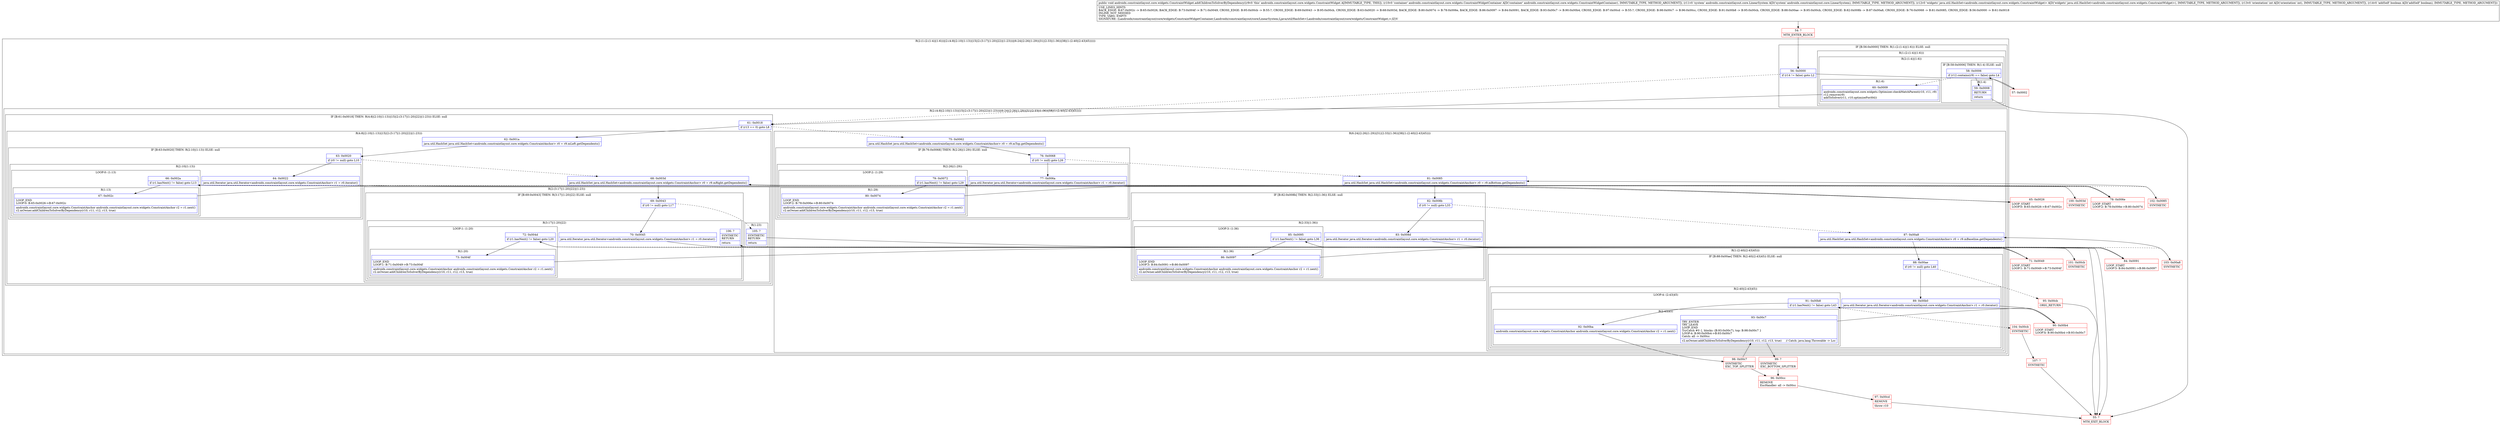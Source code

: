 digraph "CFG forandroidx.constraintlayout.core.widgets.ConstraintWidget.addChildrenToSolverByDependency(Landroidx\/constraintlayout\/core\/widgets\/ConstraintWidgetContainer;Landroidx\/constraintlayout\/core\/LinearSystem;Ljava\/util\/HashSet;IZ)V" {
subgraph cluster_Region_274089048 {
label = "R(2:(1:(2:(1:4)|(1:6)))|(2:(4:8|(2:10|(1:13))|15|(2:(3:17|(1:20)|22)|(1:23)))|(6:24|(2:26|(1:29))|31|(2:33|(1:36))|38|(1:(2:40|(2:43|45))))))";
node [shape=record,color=blue];
subgraph cluster_IfRegion_908314181 {
label = "IF [B:56:0x0000] THEN: R(1:(2:(1:4)|(1:6))) ELSE: null";
node [shape=record,color=blue];
Node_56 [shape=record,label="{56\:\ 0x0000|if (r14 != false) goto L2\l}"];
subgraph cluster_Region_2035257417 {
label = "R(1:(2:(1:4)|(1:6)))";
node [shape=record,color=blue];
subgraph cluster_Region_453116185 {
label = "R(2:(1:4)|(1:6))";
node [shape=record,color=blue];
subgraph cluster_IfRegion_970252965 {
label = "IF [B:58:0x0006] THEN: R(1:4) ELSE: null";
node [shape=record,color=blue];
Node_58 [shape=record,label="{58\:\ 0x0006|if (r12.contains(r9) == false) goto L4\l}"];
subgraph cluster_Region_292362804 {
label = "R(1:4)";
node [shape=record,color=blue];
Node_59 [shape=record,label="{59\:\ 0x0008|RETURN\l|return\l}"];
}
}
subgraph cluster_Region_337976712 {
label = "R(1:6)";
node [shape=record,color=blue];
Node_60 [shape=record,label="{60\:\ 0x0009|androidx.constraintlayout.core.widgets.Optimizer.checkMatchParent(r10, r11, r9)\lr12.remove(r9)\laddToSolver(r11, r10.optimizeFor(64))\l}"];
}
}
}
}
subgraph cluster_Region_530898140 {
label = "R(2:(4:8|(2:10|(1:13))|15|(2:(3:17|(1:20)|22)|(1:23)))|(6:24|(2:26|(1:29))|31|(2:33|(1:36))|38|(1:(2:40|(2:43|45)))))";
node [shape=record,color=blue];
subgraph cluster_IfRegion_33276999 {
label = "IF [B:61:0x0018] THEN: R(4:8|(2:10|(1:13))|15|(2:(3:17|(1:20)|22)|(1:23))) ELSE: null";
node [shape=record,color=blue];
Node_61 [shape=record,label="{61\:\ 0x0018|if (r13 == 0) goto L8\l}"];
subgraph cluster_Region_44978337 {
label = "R(4:8|(2:10|(1:13))|15|(2:(3:17|(1:20)|22)|(1:23)))";
node [shape=record,color=blue];
Node_62 [shape=record,label="{62\:\ 0x001a|java.util.HashSet java.util.HashSet\<androidx.constraintlayout.core.widgets.ConstraintAnchor\> r0 = r9.mLeft.getDependents()\l}"];
subgraph cluster_IfRegion_636585368 {
label = "IF [B:63:0x0020] THEN: R(2:10|(1:13)) ELSE: null";
node [shape=record,color=blue];
Node_63 [shape=record,label="{63\:\ 0x0020|if (r0 != null) goto L10\l}"];
subgraph cluster_Region_20419075 {
label = "R(2:10|(1:13))";
node [shape=record,color=blue];
Node_64 [shape=record,label="{64\:\ 0x0022|java.util.Iterator java.util.Iterator\<androidx.constraintlayout.core.widgets.ConstraintAnchor\> r1 = r0.iterator()\l}"];
subgraph cluster_LoopRegion_530573588 {
label = "LOOP:0: (1:13)";
node [shape=record,color=blue];
Node_66 [shape=record,label="{66\:\ 0x002a|if (r1.hasNext() != false) goto L13\l}"];
subgraph cluster_Region_391989586 {
label = "R(1:13)";
node [shape=record,color=blue];
Node_67 [shape=record,label="{67\:\ 0x002c|LOOP_END\lLOOP:0: B:65:0x0026\-\>B:67:0x002c\l|androidx.constraintlayout.core.widgets.ConstraintAnchor androidx.constraintlayout.core.widgets.ConstraintAnchor r2 = r1.next()\lr2.mOwner.addChildrenToSolverByDependency(r10, r11, r12, r13, true)\l}"];
}
}
}
}
Node_68 [shape=record,label="{68\:\ 0x003d|java.util.HashSet java.util.HashSet\<androidx.constraintlayout.core.widgets.ConstraintAnchor\> r0 = r9.mRight.getDependents()\l}"];
subgraph cluster_Region_2025767670 {
label = "R(2:(3:17|(1:20)|22)|(1:23))";
node [shape=record,color=blue];
subgraph cluster_IfRegion_1491038510 {
label = "IF [B:69:0x0043] THEN: R(3:17|(1:20)|22) ELSE: null";
node [shape=record,color=blue];
Node_69 [shape=record,label="{69\:\ 0x0043|if (r0 != null) goto L17\l}"];
subgraph cluster_Region_671357388 {
label = "R(3:17|(1:20)|22)";
node [shape=record,color=blue];
Node_70 [shape=record,label="{70\:\ 0x0045|java.util.Iterator java.util.Iterator\<androidx.constraintlayout.core.widgets.ConstraintAnchor\> r1 = r0.iterator()\l}"];
subgraph cluster_LoopRegion_32539665 {
label = "LOOP:1: (1:20)";
node [shape=record,color=blue];
Node_72 [shape=record,label="{72\:\ 0x004d|if (r1.hasNext() != false) goto L20\l}"];
subgraph cluster_Region_1022011814 {
label = "R(1:20)";
node [shape=record,color=blue];
Node_73 [shape=record,label="{73\:\ 0x004f|LOOP_END\lLOOP:1: B:71:0x0049\-\>B:73:0x004f\l|androidx.constraintlayout.core.widgets.ConstraintAnchor androidx.constraintlayout.core.widgets.ConstraintAnchor r2 = r1.next()\lr2.mOwner.addChildrenToSolverByDependency(r10, r11, r12, r13, true)\l}"];
}
}
Node_106 [shape=record,label="{106\:\ ?|SYNTHETIC\lRETURN\l|return\l}"];
}
}
subgraph cluster_Region_1145784628 {
label = "R(1:23)";
node [shape=record,color=blue];
Node_105 [shape=record,label="{105\:\ ?|SYNTHETIC\lRETURN\l|return\l}"];
}
}
}
}
subgraph cluster_Region_341603641 {
label = "R(6:24|(2:26|(1:29))|31|(2:33|(1:36))|38|(1:(2:40|(2:43|45))))";
node [shape=record,color=blue];
Node_75 [shape=record,label="{75\:\ 0x0062|java.util.HashSet java.util.HashSet\<androidx.constraintlayout.core.widgets.ConstraintAnchor\> r0 = r9.mTop.getDependents()\l}"];
subgraph cluster_IfRegion_778847039 {
label = "IF [B:76:0x0068] THEN: R(2:26|(1:29)) ELSE: null";
node [shape=record,color=blue];
Node_76 [shape=record,label="{76\:\ 0x0068|if (r0 != null) goto L26\l}"];
subgraph cluster_Region_1479755745 {
label = "R(2:26|(1:29))";
node [shape=record,color=blue];
Node_77 [shape=record,label="{77\:\ 0x006a|java.util.Iterator java.util.Iterator\<androidx.constraintlayout.core.widgets.ConstraintAnchor\> r1 = r0.iterator()\l}"];
subgraph cluster_LoopRegion_1718108484 {
label = "LOOP:2: (1:29)";
node [shape=record,color=blue];
Node_79 [shape=record,label="{79\:\ 0x0072|if (r1.hasNext() != false) goto L29\l}"];
subgraph cluster_Region_1642535641 {
label = "R(1:29)";
node [shape=record,color=blue];
Node_80 [shape=record,label="{80\:\ 0x0074|LOOP_END\lLOOP:2: B:78:0x006e\-\>B:80:0x0074\l|androidx.constraintlayout.core.widgets.ConstraintAnchor androidx.constraintlayout.core.widgets.ConstraintAnchor r2 = r1.next()\lr2.mOwner.addChildrenToSolverByDependency(r10, r11, r12, r13, true)\l}"];
}
}
}
}
Node_81 [shape=record,label="{81\:\ 0x0085|java.util.HashSet java.util.HashSet\<androidx.constraintlayout.core.widgets.ConstraintAnchor\> r0 = r9.mBottom.getDependents()\l}"];
subgraph cluster_IfRegion_987281513 {
label = "IF [B:82:0x008b] THEN: R(2:33|(1:36)) ELSE: null";
node [shape=record,color=blue];
Node_82 [shape=record,label="{82\:\ 0x008b|if (r0 != null) goto L33\l}"];
subgraph cluster_Region_1297807286 {
label = "R(2:33|(1:36))";
node [shape=record,color=blue];
Node_83 [shape=record,label="{83\:\ 0x008d|java.util.Iterator java.util.Iterator\<androidx.constraintlayout.core.widgets.ConstraintAnchor\> r1 = r0.iterator()\l}"];
subgraph cluster_LoopRegion_1053539384 {
label = "LOOP:3: (1:36)";
node [shape=record,color=blue];
Node_85 [shape=record,label="{85\:\ 0x0095|if (r1.hasNext() != false) goto L36\l}"];
subgraph cluster_Region_383137233 {
label = "R(1:36)";
node [shape=record,color=blue];
Node_86 [shape=record,label="{86\:\ 0x0097|LOOP_END\lLOOP:3: B:84:0x0091\-\>B:86:0x0097\l|androidx.constraintlayout.core.widgets.ConstraintAnchor androidx.constraintlayout.core.widgets.ConstraintAnchor r2 = r1.next()\lr2.mOwner.addChildrenToSolverByDependency(r10, r11, r12, r13, true)\l}"];
}
}
}
}
Node_87 [shape=record,label="{87\:\ 0x00a8|java.util.HashSet java.util.HashSet\<androidx.constraintlayout.core.widgets.ConstraintAnchor\> r0 = r9.mBaseline.getDependents()\l}"];
subgraph cluster_Region_2108698461 {
label = "R(1:(2:40|(2:43|45)))";
node [shape=record,color=blue];
subgraph cluster_IfRegion_31666329 {
label = "IF [B:88:0x00ae] THEN: R(2:40|(2:43|45)) ELSE: null";
node [shape=record,color=blue];
Node_88 [shape=record,label="{88\:\ 0x00ae|if (r0 != null) goto L40\l}"];
subgraph cluster_Region_1135436555 {
label = "R(2:40|(2:43|45))";
node [shape=record,color=blue];
Node_89 [shape=record,label="{89\:\ 0x00b0|java.util.Iterator java.util.Iterator\<androidx.constraintlayout.core.widgets.ConstraintAnchor\> r1 = r0.iterator()\l}"];
subgraph cluster_LoopRegion_1011454183 {
label = "LOOP:4: (2:43|45)";
node [shape=record,color=blue];
Node_91 [shape=record,label="{91\:\ 0x00b8|if (r1.hasNext() != false) goto L43\l}"];
subgraph cluster_Region_640956319 {
label = "R(2:43|45)";
node [shape=record,color=blue];
Node_92 [shape=record,label="{92\:\ 0x00ba|androidx.constraintlayout.core.widgets.ConstraintAnchor androidx.constraintlayout.core.widgets.ConstraintAnchor r2 = r1.next()\l}"];
Node_93 [shape=record,label="{93\:\ 0x00c7|TRY_ENTER\lTRY_LEAVE\lLOOP_END\lTryCatch #0 \{, blocks: (B:93:0x00c7), top: B:98:0x00c7 \}\lLOOP:4: B:90:0x00b4\-\>B:93:0x00c7\lCatch: all \-\> 0x00cc\l|r2.mOwner.addChildrenToSolverByDependency(r10, r11, r12, r13, true)     \/\/ Catch: java.lang.Throwable \-\> Lcc\l}"];
}
}
}
}
}
}
}
}
Node_54 [shape=record,color=red,label="{54\:\ ?|MTH_ENTER_BLOCK\l}"];
Node_57 [shape=record,color=red,label="{57\:\ 0x0002}"];
Node_55 [shape=record,color=red,label="{55\:\ ?|MTH_EXIT_BLOCK\l}"];
Node_65 [shape=record,color=red,label="{65\:\ 0x0026|LOOP_START\lLOOP:0: B:65:0x0026\-\>B:67:0x002c\l}"];
Node_100 [shape=record,color=red,label="{100\:\ 0x003d|SYNTHETIC\l}"];
Node_71 [shape=record,color=red,label="{71\:\ 0x0049|LOOP_START\lLOOP:1: B:71:0x0049\-\>B:73:0x004f\l}"];
Node_101 [shape=record,color=red,label="{101\:\ 0x00cb|SYNTHETIC\l}"];
Node_78 [shape=record,color=red,label="{78\:\ 0x006e|LOOP_START\lLOOP:2: B:78:0x006e\-\>B:80:0x0074\l}"];
Node_102 [shape=record,color=red,label="{102\:\ 0x0085|SYNTHETIC\l}"];
Node_84 [shape=record,color=red,label="{84\:\ 0x0091|LOOP_START\lLOOP:3: B:84:0x0091\-\>B:86:0x0097\l}"];
Node_103 [shape=record,color=red,label="{103\:\ 0x00a8|SYNTHETIC\l}"];
Node_90 [shape=record,color=red,label="{90\:\ 0x00b4|LOOP_START\lLOOP:4: B:90:0x00b4\-\>B:93:0x00c7\l}"];
Node_98 [shape=record,color=red,label="{98\:\ 0x00c7|SYNTHETIC\lEXC_TOP_SPLITTER\l}"];
Node_99 [shape=record,color=red,label="{99\:\ ?|SYNTHETIC\lEXC_BOTTOM_SPLITTER\l}"];
Node_96 [shape=record,color=red,label="{96\:\ 0x00cc|REMOVE\lExcHandler: all \-\> 0x00cc\l}"];
Node_97 [shape=record,color=red,label="{97\:\ 0x00cd|REMOVE\l|throw r10\l}"];
Node_104 [shape=record,color=red,label="{104\:\ 0x00cb|SYNTHETIC\l}"];
Node_107 [shape=record,color=red,label="{107\:\ ?|SYNTHETIC\l}"];
Node_95 [shape=record,color=red,label="{95\:\ 0x00cb|ORIG_RETURN\l}"];
MethodNode[shape=record,label="{public void androidx.constraintlayout.core.widgets.ConstraintWidget.addChildrenToSolverByDependency((r9v0 'this' androidx.constraintlayout.core.widgets.ConstraintWidget A[IMMUTABLE_TYPE, THIS]), (r10v0 'container' androidx.constraintlayout.core.widgets.ConstraintWidgetContainer A[D('container' androidx.constraintlayout.core.widgets.ConstraintWidgetContainer), IMMUTABLE_TYPE, METHOD_ARGUMENT]), (r11v0 'system' androidx.constraintlayout.core.LinearSystem A[D('system' androidx.constraintlayout.core.LinearSystem), IMMUTABLE_TYPE, METHOD_ARGUMENT]), (r12v0 'widgets' java.util.HashSet\<androidx.constraintlayout.core.widgets.ConstraintWidget\> A[D('widgets' java.util.HashSet\<androidx.constraintlayout.core.widgets.ConstraintWidget\>), IMMUTABLE_TYPE, METHOD_ARGUMENT]), (r13v0 'orientation' int A[D('orientation' int), IMMUTABLE_TYPE, METHOD_ARGUMENT]), (r14v0 'addSelf' boolean A[D('addSelf' boolean), IMMUTABLE_TYPE, METHOD_ARGUMENT]))  | USE_LINES_HINTS\lBACK_EDGE: B:67:0x002c \-\> B:65:0x0026, BACK_EDGE: B:73:0x004f \-\> B:71:0x0049, CROSS_EDGE: B:95:0x00cb \-\> B:55:?, CROSS_EDGE: B:69:0x0043 \-\> B:95:0x00cb, CROSS_EDGE: B:63:0x0020 \-\> B:68:0x003d, BACK_EDGE: B:80:0x0074 \-\> B:78:0x006e, BACK_EDGE: B:86:0x0097 \-\> B:84:0x0091, BACK_EDGE: B:93:0x00c7 \-\> B:90:0x00b4, CROSS_EDGE: B:97:0x00cd \-\> B:55:?, CROSS_EDGE: B:98:0x00c7 \-\> B:96:0x00cc, CROSS_EDGE: B:91:0x00b8 \-\> B:95:0x00cb, CROSS_EDGE: B:88:0x00ae \-\> B:95:0x00cb, CROSS_EDGE: B:82:0x008b \-\> B:87:0x00a8, CROSS_EDGE: B:76:0x0068 \-\> B:81:0x0085, CROSS_EDGE: B:56:0x0000 \-\> B:61:0x0018\lINLINE_NOT_NEEDED\lTYPE_VARS: EMPTY\lSIGNATURE: (Landroidx\/constraintlayout\/core\/widgets\/ConstraintWidgetContainer;Landroidx\/constraintlayout\/core\/LinearSystem;Ljava\/util\/HashSet\<Landroidx\/constraintlayout\/core\/widgets\/ConstraintWidget;\>;IZ)V\l}"];
MethodNode -> Node_54;Node_56 -> Node_57;
Node_56 -> Node_61[style=dashed];
Node_58 -> Node_59;
Node_58 -> Node_60[style=dashed];
Node_59 -> Node_55;
Node_60 -> Node_61;
Node_61 -> Node_62;
Node_61 -> Node_75[style=dashed];
Node_62 -> Node_63;
Node_63 -> Node_64;
Node_63 -> Node_68[style=dashed];
Node_64 -> Node_65;
Node_66 -> Node_67;
Node_66 -> Node_100[style=dashed];
Node_67 -> Node_65;
Node_68 -> Node_69;
Node_69 -> Node_70;
Node_69 -> Node_105[style=dashed];
Node_70 -> Node_71;
Node_72 -> Node_73;
Node_72 -> Node_101[style=dashed];
Node_73 -> Node_71;
Node_106 -> Node_55;
Node_105 -> Node_55;
Node_75 -> Node_76;
Node_76 -> Node_77;
Node_76 -> Node_81[style=dashed];
Node_77 -> Node_78;
Node_79 -> Node_80;
Node_79 -> Node_102[style=dashed];
Node_80 -> Node_78;
Node_81 -> Node_82;
Node_82 -> Node_83;
Node_82 -> Node_87[style=dashed];
Node_83 -> Node_84;
Node_85 -> Node_86;
Node_85 -> Node_103[style=dashed];
Node_86 -> Node_84;
Node_87 -> Node_88;
Node_88 -> Node_89;
Node_88 -> Node_95[style=dashed];
Node_89 -> Node_90;
Node_91 -> Node_92;
Node_91 -> Node_104[style=dashed];
Node_92 -> Node_98;
Node_93 -> Node_90;
Node_93 -> Node_99;
Node_54 -> Node_56;
Node_57 -> Node_58;
Node_65 -> Node_66;
Node_100 -> Node_68;
Node_71 -> Node_72;
Node_101 -> Node_106;
Node_78 -> Node_79;
Node_102 -> Node_81;
Node_84 -> Node_85;
Node_103 -> Node_87;
Node_90 -> Node_91;
Node_98 -> Node_93;
Node_98 -> Node_96;
Node_99 -> Node_96;
Node_96 -> Node_97;
Node_97 -> Node_55;
Node_104 -> Node_107;
Node_107 -> Node_55;
Node_95 -> Node_55;
}

